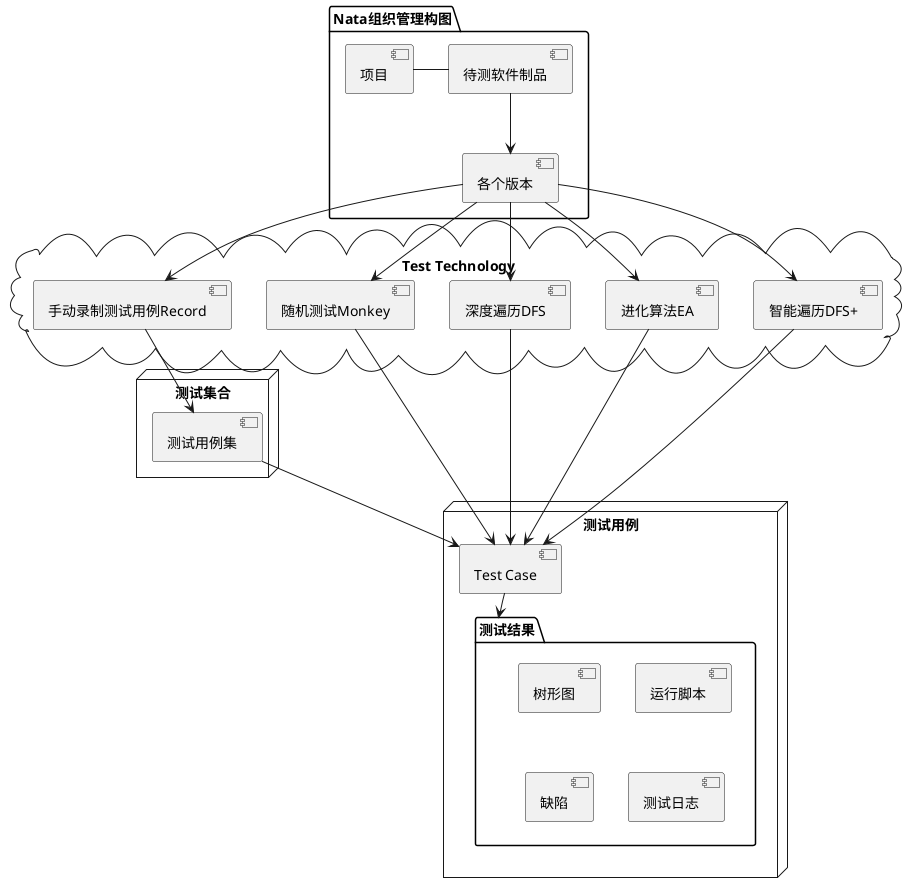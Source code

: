 @startuml

package "Nata组织管理构图" {
[项目] - [待测软件制品]
[待测软件制品] --> [各个版本]
}

cloud "Test Technology" {
    [各个版本] --> [手动录制测试用例Record]
    [各个版本] --> [随机测试Monkey]
    [各个版本] --> [深度遍历DFS]
    [各个版本] --> [进化算法EA]
    [各个版本] --> [智能遍历DFS+]
}

node "测试集合" {
    [手动录制测试用例Record] --> [测试用例集]
}

node "测试用例" {
    [测试用例集] --> [Test Case]
    [随机测试Monkey] --> [Test Case]
    [深度遍历DFS] --> [Test Case]
    [进化算法EA] --> [Test Case]
    [智能遍历DFS+] --> [Test Case]
    [Test Case] --> [测试结果]
}

package "测试结果" {
    [树形图]
    [运行脚本]
    [缺陷]
    [测试日志]
}

@enduml
